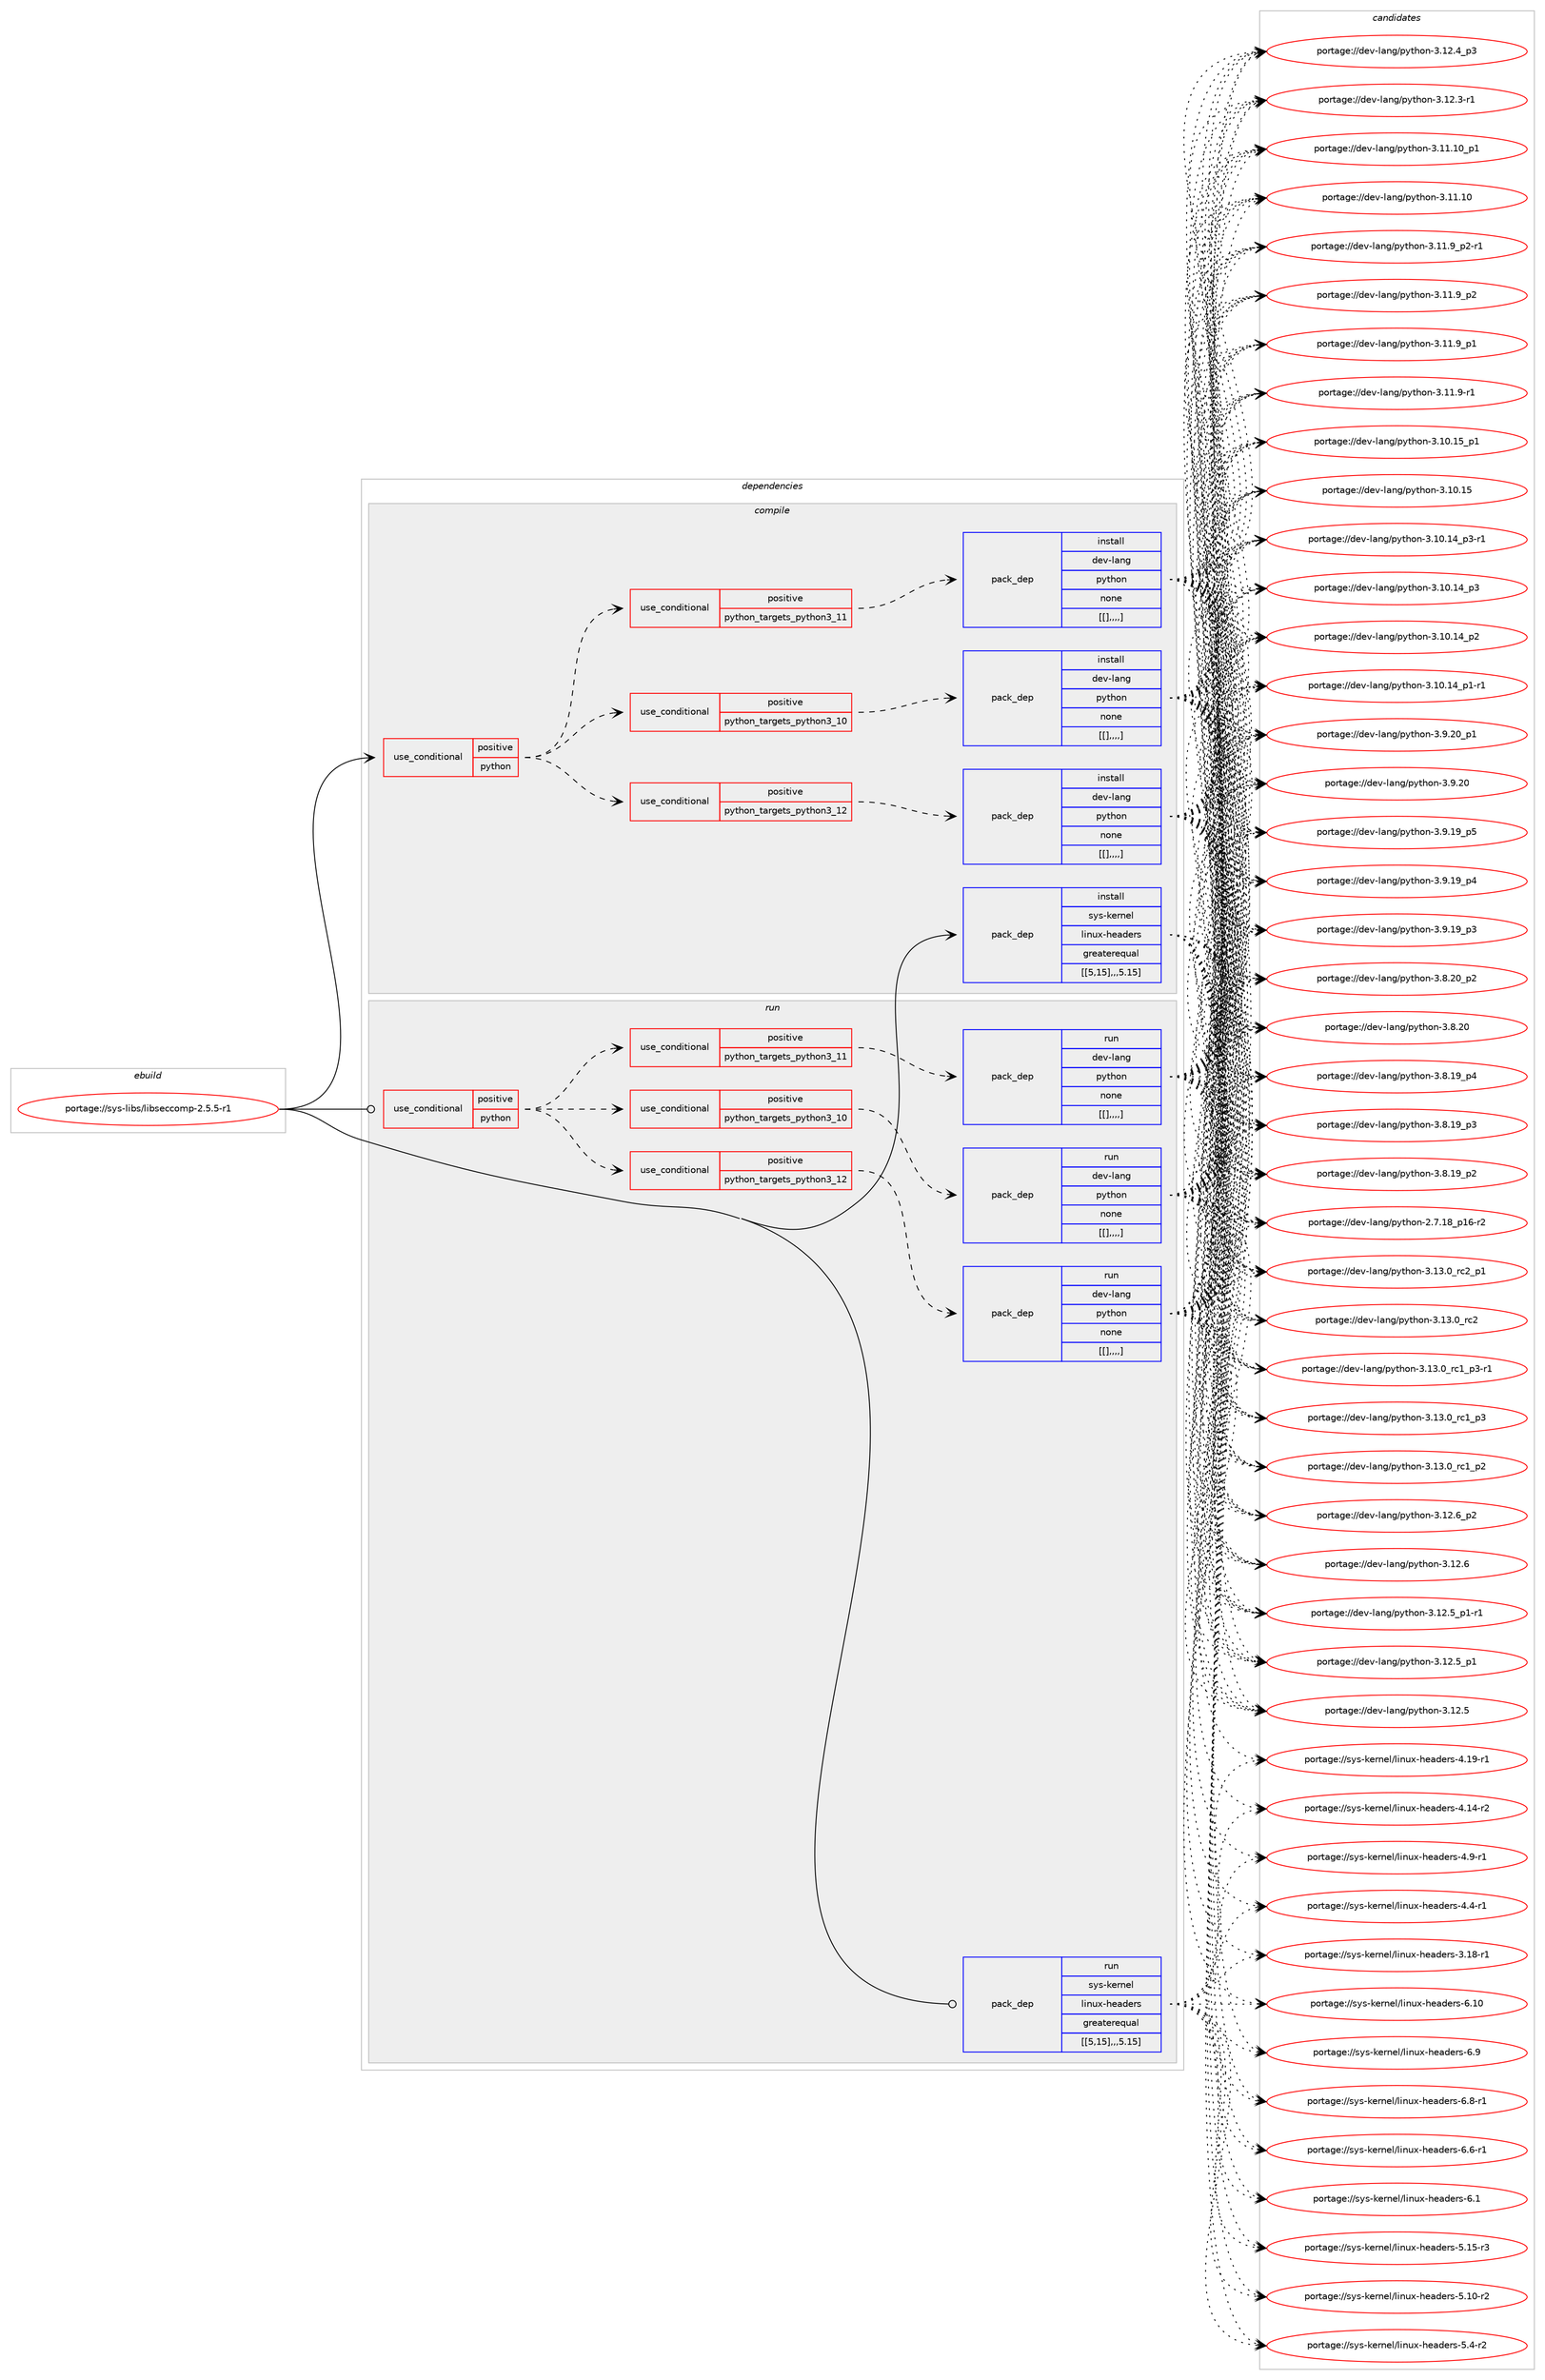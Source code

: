 digraph prolog {

# *************
# Graph options
# *************

newrank=true;
concentrate=true;
compound=true;
graph [rankdir=LR,fontname=Helvetica,fontsize=10,ranksep=1.5];#, ranksep=2.5, nodesep=0.2];
edge  [arrowhead=vee];
node  [fontname=Helvetica,fontsize=10];

# **********
# The ebuild
# **********

subgraph cluster_leftcol {
color=gray;
label=<<i>ebuild</i>>;
id [label="portage://sys-libs/libseccomp-2.5.5-r1", color=red, width=4, href="../sys-libs/libseccomp-2.5.5-r1.svg"];
}

# ****************
# The dependencies
# ****************

subgraph cluster_midcol {
color=gray;
label=<<i>dependencies</i>>;
subgraph cluster_compile {
fillcolor="#eeeeee";
style=filled;
label=<<i>compile</i>>;
subgraph cond122748 {
dependency454658 [label=<<TABLE BORDER="0" CELLBORDER="1" CELLSPACING="0" CELLPADDING="4"><TR><TD ROWSPAN="3" CELLPADDING="10">use_conditional</TD></TR><TR><TD>positive</TD></TR><TR><TD>python</TD></TR></TABLE>>, shape=none, color=red];
subgraph cond122749 {
dependency454659 [label=<<TABLE BORDER="0" CELLBORDER="1" CELLSPACING="0" CELLPADDING="4"><TR><TD ROWSPAN="3" CELLPADDING="10">use_conditional</TD></TR><TR><TD>positive</TD></TR><TR><TD>python_targets_python3_10</TD></TR></TABLE>>, shape=none, color=red];
subgraph pack328906 {
dependency454660 [label=<<TABLE BORDER="0" CELLBORDER="1" CELLSPACING="0" CELLPADDING="4" WIDTH="220"><TR><TD ROWSPAN="6" CELLPADDING="30">pack_dep</TD></TR><TR><TD WIDTH="110">install</TD></TR><TR><TD>dev-lang</TD></TR><TR><TD>python</TD></TR><TR><TD>none</TD></TR><TR><TD>[[],,,,]</TD></TR></TABLE>>, shape=none, color=blue];
}
dependency454659:e -> dependency454660:w [weight=20,style="dashed",arrowhead="vee"];
}
dependency454658:e -> dependency454659:w [weight=20,style="dashed",arrowhead="vee"];
subgraph cond122750 {
dependency454661 [label=<<TABLE BORDER="0" CELLBORDER="1" CELLSPACING="0" CELLPADDING="4"><TR><TD ROWSPAN="3" CELLPADDING="10">use_conditional</TD></TR><TR><TD>positive</TD></TR><TR><TD>python_targets_python3_11</TD></TR></TABLE>>, shape=none, color=red];
subgraph pack328907 {
dependency454662 [label=<<TABLE BORDER="0" CELLBORDER="1" CELLSPACING="0" CELLPADDING="4" WIDTH="220"><TR><TD ROWSPAN="6" CELLPADDING="30">pack_dep</TD></TR><TR><TD WIDTH="110">install</TD></TR><TR><TD>dev-lang</TD></TR><TR><TD>python</TD></TR><TR><TD>none</TD></TR><TR><TD>[[],,,,]</TD></TR></TABLE>>, shape=none, color=blue];
}
dependency454661:e -> dependency454662:w [weight=20,style="dashed",arrowhead="vee"];
}
dependency454658:e -> dependency454661:w [weight=20,style="dashed",arrowhead="vee"];
subgraph cond122751 {
dependency454663 [label=<<TABLE BORDER="0" CELLBORDER="1" CELLSPACING="0" CELLPADDING="4"><TR><TD ROWSPAN="3" CELLPADDING="10">use_conditional</TD></TR><TR><TD>positive</TD></TR><TR><TD>python_targets_python3_12</TD></TR></TABLE>>, shape=none, color=red];
subgraph pack328908 {
dependency454664 [label=<<TABLE BORDER="0" CELLBORDER="1" CELLSPACING="0" CELLPADDING="4" WIDTH="220"><TR><TD ROWSPAN="6" CELLPADDING="30">pack_dep</TD></TR><TR><TD WIDTH="110">install</TD></TR><TR><TD>dev-lang</TD></TR><TR><TD>python</TD></TR><TR><TD>none</TD></TR><TR><TD>[[],,,,]</TD></TR></TABLE>>, shape=none, color=blue];
}
dependency454663:e -> dependency454664:w [weight=20,style="dashed",arrowhead="vee"];
}
dependency454658:e -> dependency454663:w [weight=20,style="dashed",arrowhead="vee"];
}
id:e -> dependency454658:w [weight=20,style="solid",arrowhead="vee"];
subgraph pack328909 {
dependency454665 [label=<<TABLE BORDER="0" CELLBORDER="1" CELLSPACING="0" CELLPADDING="4" WIDTH="220"><TR><TD ROWSPAN="6" CELLPADDING="30">pack_dep</TD></TR><TR><TD WIDTH="110">install</TD></TR><TR><TD>sys-kernel</TD></TR><TR><TD>linux-headers</TD></TR><TR><TD>greaterequal</TD></TR><TR><TD>[[5,15],,,5.15]</TD></TR></TABLE>>, shape=none, color=blue];
}
id:e -> dependency454665:w [weight=20,style="solid",arrowhead="vee"];
}
subgraph cluster_compileandrun {
fillcolor="#eeeeee";
style=filled;
label=<<i>compile and run</i>>;
}
subgraph cluster_run {
fillcolor="#eeeeee";
style=filled;
label=<<i>run</i>>;
subgraph cond122752 {
dependency454666 [label=<<TABLE BORDER="0" CELLBORDER="1" CELLSPACING="0" CELLPADDING="4"><TR><TD ROWSPAN="3" CELLPADDING="10">use_conditional</TD></TR><TR><TD>positive</TD></TR><TR><TD>python</TD></TR></TABLE>>, shape=none, color=red];
subgraph cond122753 {
dependency454667 [label=<<TABLE BORDER="0" CELLBORDER="1" CELLSPACING="0" CELLPADDING="4"><TR><TD ROWSPAN="3" CELLPADDING="10">use_conditional</TD></TR><TR><TD>positive</TD></TR><TR><TD>python_targets_python3_10</TD></TR></TABLE>>, shape=none, color=red];
subgraph pack328910 {
dependency454668 [label=<<TABLE BORDER="0" CELLBORDER="1" CELLSPACING="0" CELLPADDING="4" WIDTH="220"><TR><TD ROWSPAN="6" CELLPADDING="30">pack_dep</TD></TR><TR><TD WIDTH="110">run</TD></TR><TR><TD>dev-lang</TD></TR><TR><TD>python</TD></TR><TR><TD>none</TD></TR><TR><TD>[[],,,,]</TD></TR></TABLE>>, shape=none, color=blue];
}
dependency454667:e -> dependency454668:w [weight=20,style="dashed",arrowhead="vee"];
}
dependency454666:e -> dependency454667:w [weight=20,style="dashed",arrowhead="vee"];
subgraph cond122754 {
dependency454669 [label=<<TABLE BORDER="0" CELLBORDER="1" CELLSPACING="0" CELLPADDING="4"><TR><TD ROWSPAN="3" CELLPADDING="10">use_conditional</TD></TR><TR><TD>positive</TD></TR><TR><TD>python_targets_python3_11</TD></TR></TABLE>>, shape=none, color=red];
subgraph pack328911 {
dependency454670 [label=<<TABLE BORDER="0" CELLBORDER="1" CELLSPACING="0" CELLPADDING="4" WIDTH="220"><TR><TD ROWSPAN="6" CELLPADDING="30">pack_dep</TD></TR><TR><TD WIDTH="110">run</TD></TR><TR><TD>dev-lang</TD></TR><TR><TD>python</TD></TR><TR><TD>none</TD></TR><TR><TD>[[],,,,]</TD></TR></TABLE>>, shape=none, color=blue];
}
dependency454669:e -> dependency454670:w [weight=20,style="dashed",arrowhead="vee"];
}
dependency454666:e -> dependency454669:w [weight=20,style="dashed",arrowhead="vee"];
subgraph cond122755 {
dependency454671 [label=<<TABLE BORDER="0" CELLBORDER="1" CELLSPACING="0" CELLPADDING="4"><TR><TD ROWSPAN="3" CELLPADDING="10">use_conditional</TD></TR><TR><TD>positive</TD></TR><TR><TD>python_targets_python3_12</TD></TR></TABLE>>, shape=none, color=red];
subgraph pack328912 {
dependency454672 [label=<<TABLE BORDER="0" CELLBORDER="1" CELLSPACING="0" CELLPADDING="4" WIDTH="220"><TR><TD ROWSPAN="6" CELLPADDING="30">pack_dep</TD></TR><TR><TD WIDTH="110">run</TD></TR><TR><TD>dev-lang</TD></TR><TR><TD>python</TD></TR><TR><TD>none</TD></TR><TR><TD>[[],,,,]</TD></TR></TABLE>>, shape=none, color=blue];
}
dependency454671:e -> dependency454672:w [weight=20,style="dashed",arrowhead="vee"];
}
dependency454666:e -> dependency454671:w [weight=20,style="dashed",arrowhead="vee"];
}
id:e -> dependency454666:w [weight=20,style="solid",arrowhead="odot"];
subgraph pack328913 {
dependency454673 [label=<<TABLE BORDER="0" CELLBORDER="1" CELLSPACING="0" CELLPADDING="4" WIDTH="220"><TR><TD ROWSPAN="6" CELLPADDING="30">pack_dep</TD></TR><TR><TD WIDTH="110">run</TD></TR><TR><TD>sys-kernel</TD></TR><TR><TD>linux-headers</TD></TR><TR><TD>greaterequal</TD></TR><TR><TD>[[5,15],,,5.15]</TD></TR></TABLE>>, shape=none, color=blue];
}
id:e -> dependency454673:w [weight=20,style="solid",arrowhead="odot"];
}
}

# **************
# The candidates
# **************

subgraph cluster_choices {
rank=same;
color=gray;
label=<<i>candidates</i>>;

subgraph choice328906 {
color=black;
nodesep=1;
choice100101118451089711010347112121116104111110455146495146489511499509511249 [label="portage://dev-lang/python-3.13.0_rc2_p1", color=red, width=4,href="../dev-lang/python-3.13.0_rc2_p1.svg"];
choice10010111845108971101034711212111610411111045514649514648951149950 [label="portage://dev-lang/python-3.13.0_rc2", color=red, width=4,href="../dev-lang/python-3.13.0_rc2.svg"];
choice1001011184510897110103471121211161041111104551464951464895114994995112514511449 [label="portage://dev-lang/python-3.13.0_rc1_p3-r1", color=red, width=4,href="../dev-lang/python-3.13.0_rc1_p3-r1.svg"];
choice100101118451089711010347112121116104111110455146495146489511499499511251 [label="portage://dev-lang/python-3.13.0_rc1_p3", color=red, width=4,href="../dev-lang/python-3.13.0_rc1_p3.svg"];
choice100101118451089711010347112121116104111110455146495146489511499499511250 [label="portage://dev-lang/python-3.13.0_rc1_p2", color=red, width=4,href="../dev-lang/python-3.13.0_rc1_p2.svg"];
choice100101118451089711010347112121116104111110455146495046549511250 [label="portage://dev-lang/python-3.12.6_p2", color=red, width=4,href="../dev-lang/python-3.12.6_p2.svg"];
choice10010111845108971101034711212111610411111045514649504654 [label="portage://dev-lang/python-3.12.6", color=red, width=4,href="../dev-lang/python-3.12.6.svg"];
choice1001011184510897110103471121211161041111104551464950465395112494511449 [label="portage://dev-lang/python-3.12.5_p1-r1", color=red, width=4,href="../dev-lang/python-3.12.5_p1-r1.svg"];
choice100101118451089711010347112121116104111110455146495046539511249 [label="portage://dev-lang/python-3.12.5_p1", color=red, width=4,href="../dev-lang/python-3.12.5_p1.svg"];
choice10010111845108971101034711212111610411111045514649504653 [label="portage://dev-lang/python-3.12.5", color=red, width=4,href="../dev-lang/python-3.12.5.svg"];
choice100101118451089711010347112121116104111110455146495046529511251 [label="portage://dev-lang/python-3.12.4_p3", color=red, width=4,href="../dev-lang/python-3.12.4_p3.svg"];
choice100101118451089711010347112121116104111110455146495046514511449 [label="portage://dev-lang/python-3.12.3-r1", color=red, width=4,href="../dev-lang/python-3.12.3-r1.svg"];
choice10010111845108971101034711212111610411111045514649494649489511249 [label="portage://dev-lang/python-3.11.10_p1", color=red, width=4,href="../dev-lang/python-3.11.10_p1.svg"];
choice1001011184510897110103471121211161041111104551464949464948 [label="portage://dev-lang/python-3.11.10", color=red, width=4,href="../dev-lang/python-3.11.10.svg"];
choice1001011184510897110103471121211161041111104551464949465795112504511449 [label="portage://dev-lang/python-3.11.9_p2-r1", color=red, width=4,href="../dev-lang/python-3.11.9_p2-r1.svg"];
choice100101118451089711010347112121116104111110455146494946579511250 [label="portage://dev-lang/python-3.11.9_p2", color=red, width=4,href="../dev-lang/python-3.11.9_p2.svg"];
choice100101118451089711010347112121116104111110455146494946579511249 [label="portage://dev-lang/python-3.11.9_p1", color=red, width=4,href="../dev-lang/python-3.11.9_p1.svg"];
choice100101118451089711010347112121116104111110455146494946574511449 [label="portage://dev-lang/python-3.11.9-r1", color=red, width=4,href="../dev-lang/python-3.11.9-r1.svg"];
choice10010111845108971101034711212111610411111045514649484649539511249 [label="portage://dev-lang/python-3.10.15_p1", color=red, width=4,href="../dev-lang/python-3.10.15_p1.svg"];
choice1001011184510897110103471121211161041111104551464948464953 [label="portage://dev-lang/python-3.10.15", color=red, width=4,href="../dev-lang/python-3.10.15.svg"];
choice100101118451089711010347112121116104111110455146494846495295112514511449 [label="portage://dev-lang/python-3.10.14_p3-r1", color=red, width=4,href="../dev-lang/python-3.10.14_p3-r1.svg"];
choice10010111845108971101034711212111610411111045514649484649529511251 [label="portage://dev-lang/python-3.10.14_p3", color=red, width=4,href="../dev-lang/python-3.10.14_p3.svg"];
choice10010111845108971101034711212111610411111045514649484649529511250 [label="portage://dev-lang/python-3.10.14_p2", color=red, width=4,href="../dev-lang/python-3.10.14_p2.svg"];
choice100101118451089711010347112121116104111110455146494846495295112494511449 [label="portage://dev-lang/python-3.10.14_p1-r1", color=red, width=4,href="../dev-lang/python-3.10.14_p1-r1.svg"];
choice100101118451089711010347112121116104111110455146574650489511249 [label="portage://dev-lang/python-3.9.20_p1", color=red, width=4,href="../dev-lang/python-3.9.20_p1.svg"];
choice10010111845108971101034711212111610411111045514657465048 [label="portage://dev-lang/python-3.9.20", color=red, width=4,href="../dev-lang/python-3.9.20.svg"];
choice100101118451089711010347112121116104111110455146574649579511253 [label="portage://dev-lang/python-3.9.19_p5", color=red, width=4,href="../dev-lang/python-3.9.19_p5.svg"];
choice100101118451089711010347112121116104111110455146574649579511252 [label="portage://dev-lang/python-3.9.19_p4", color=red, width=4,href="../dev-lang/python-3.9.19_p4.svg"];
choice100101118451089711010347112121116104111110455146574649579511251 [label="portage://dev-lang/python-3.9.19_p3", color=red, width=4,href="../dev-lang/python-3.9.19_p3.svg"];
choice100101118451089711010347112121116104111110455146564650489511250 [label="portage://dev-lang/python-3.8.20_p2", color=red, width=4,href="../dev-lang/python-3.8.20_p2.svg"];
choice10010111845108971101034711212111610411111045514656465048 [label="portage://dev-lang/python-3.8.20", color=red, width=4,href="../dev-lang/python-3.8.20.svg"];
choice100101118451089711010347112121116104111110455146564649579511252 [label="portage://dev-lang/python-3.8.19_p4", color=red, width=4,href="../dev-lang/python-3.8.19_p4.svg"];
choice100101118451089711010347112121116104111110455146564649579511251 [label="portage://dev-lang/python-3.8.19_p3", color=red, width=4,href="../dev-lang/python-3.8.19_p3.svg"];
choice100101118451089711010347112121116104111110455146564649579511250 [label="portage://dev-lang/python-3.8.19_p2", color=red, width=4,href="../dev-lang/python-3.8.19_p2.svg"];
choice100101118451089711010347112121116104111110455046554649569511249544511450 [label="portage://dev-lang/python-2.7.18_p16-r2", color=red, width=4,href="../dev-lang/python-2.7.18_p16-r2.svg"];
dependency454660:e -> choice100101118451089711010347112121116104111110455146495146489511499509511249:w [style=dotted,weight="100"];
dependency454660:e -> choice10010111845108971101034711212111610411111045514649514648951149950:w [style=dotted,weight="100"];
dependency454660:e -> choice1001011184510897110103471121211161041111104551464951464895114994995112514511449:w [style=dotted,weight="100"];
dependency454660:e -> choice100101118451089711010347112121116104111110455146495146489511499499511251:w [style=dotted,weight="100"];
dependency454660:e -> choice100101118451089711010347112121116104111110455146495146489511499499511250:w [style=dotted,weight="100"];
dependency454660:e -> choice100101118451089711010347112121116104111110455146495046549511250:w [style=dotted,weight="100"];
dependency454660:e -> choice10010111845108971101034711212111610411111045514649504654:w [style=dotted,weight="100"];
dependency454660:e -> choice1001011184510897110103471121211161041111104551464950465395112494511449:w [style=dotted,weight="100"];
dependency454660:e -> choice100101118451089711010347112121116104111110455146495046539511249:w [style=dotted,weight="100"];
dependency454660:e -> choice10010111845108971101034711212111610411111045514649504653:w [style=dotted,weight="100"];
dependency454660:e -> choice100101118451089711010347112121116104111110455146495046529511251:w [style=dotted,weight="100"];
dependency454660:e -> choice100101118451089711010347112121116104111110455146495046514511449:w [style=dotted,weight="100"];
dependency454660:e -> choice10010111845108971101034711212111610411111045514649494649489511249:w [style=dotted,weight="100"];
dependency454660:e -> choice1001011184510897110103471121211161041111104551464949464948:w [style=dotted,weight="100"];
dependency454660:e -> choice1001011184510897110103471121211161041111104551464949465795112504511449:w [style=dotted,weight="100"];
dependency454660:e -> choice100101118451089711010347112121116104111110455146494946579511250:w [style=dotted,weight="100"];
dependency454660:e -> choice100101118451089711010347112121116104111110455146494946579511249:w [style=dotted,weight="100"];
dependency454660:e -> choice100101118451089711010347112121116104111110455146494946574511449:w [style=dotted,weight="100"];
dependency454660:e -> choice10010111845108971101034711212111610411111045514649484649539511249:w [style=dotted,weight="100"];
dependency454660:e -> choice1001011184510897110103471121211161041111104551464948464953:w [style=dotted,weight="100"];
dependency454660:e -> choice100101118451089711010347112121116104111110455146494846495295112514511449:w [style=dotted,weight="100"];
dependency454660:e -> choice10010111845108971101034711212111610411111045514649484649529511251:w [style=dotted,weight="100"];
dependency454660:e -> choice10010111845108971101034711212111610411111045514649484649529511250:w [style=dotted,weight="100"];
dependency454660:e -> choice100101118451089711010347112121116104111110455146494846495295112494511449:w [style=dotted,weight="100"];
dependency454660:e -> choice100101118451089711010347112121116104111110455146574650489511249:w [style=dotted,weight="100"];
dependency454660:e -> choice10010111845108971101034711212111610411111045514657465048:w [style=dotted,weight="100"];
dependency454660:e -> choice100101118451089711010347112121116104111110455146574649579511253:w [style=dotted,weight="100"];
dependency454660:e -> choice100101118451089711010347112121116104111110455146574649579511252:w [style=dotted,weight="100"];
dependency454660:e -> choice100101118451089711010347112121116104111110455146574649579511251:w [style=dotted,weight="100"];
dependency454660:e -> choice100101118451089711010347112121116104111110455146564650489511250:w [style=dotted,weight="100"];
dependency454660:e -> choice10010111845108971101034711212111610411111045514656465048:w [style=dotted,weight="100"];
dependency454660:e -> choice100101118451089711010347112121116104111110455146564649579511252:w [style=dotted,weight="100"];
dependency454660:e -> choice100101118451089711010347112121116104111110455146564649579511251:w [style=dotted,weight="100"];
dependency454660:e -> choice100101118451089711010347112121116104111110455146564649579511250:w [style=dotted,weight="100"];
dependency454660:e -> choice100101118451089711010347112121116104111110455046554649569511249544511450:w [style=dotted,weight="100"];
}
subgraph choice328907 {
color=black;
nodesep=1;
choice100101118451089711010347112121116104111110455146495146489511499509511249 [label="portage://dev-lang/python-3.13.0_rc2_p1", color=red, width=4,href="../dev-lang/python-3.13.0_rc2_p1.svg"];
choice10010111845108971101034711212111610411111045514649514648951149950 [label="portage://dev-lang/python-3.13.0_rc2", color=red, width=4,href="../dev-lang/python-3.13.0_rc2.svg"];
choice1001011184510897110103471121211161041111104551464951464895114994995112514511449 [label="portage://dev-lang/python-3.13.0_rc1_p3-r1", color=red, width=4,href="../dev-lang/python-3.13.0_rc1_p3-r1.svg"];
choice100101118451089711010347112121116104111110455146495146489511499499511251 [label="portage://dev-lang/python-3.13.0_rc1_p3", color=red, width=4,href="../dev-lang/python-3.13.0_rc1_p3.svg"];
choice100101118451089711010347112121116104111110455146495146489511499499511250 [label="portage://dev-lang/python-3.13.0_rc1_p2", color=red, width=4,href="../dev-lang/python-3.13.0_rc1_p2.svg"];
choice100101118451089711010347112121116104111110455146495046549511250 [label="portage://dev-lang/python-3.12.6_p2", color=red, width=4,href="../dev-lang/python-3.12.6_p2.svg"];
choice10010111845108971101034711212111610411111045514649504654 [label="portage://dev-lang/python-3.12.6", color=red, width=4,href="../dev-lang/python-3.12.6.svg"];
choice1001011184510897110103471121211161041111104551464950465395112494511449 [label="portage://dev-lang/python-3.12.5_p1-r1", color=red, width=4,href="../dev-lang/python-3.12.5_p1-r1.svg"];
choice100101118451089711010347112121116104111110455146495046539511249 [label="portage://dev-lang/python-3.12.5_p1", color=red, width=4,href="../dev-lang/python-3.12.5_p1.svg"];
choice10010111845108971101034711212111610411111045514649504653 [label="portage://dev-lang/python-3.12.5", color=red, width=4,href="../dev-lang/python-3.12.5.svg"];
choice100101118451089711010347112121116104111110455146495046529511251 [label="portage://dev-lang/python-3.12.4_p3", color=red, width=4,href="../dev-lang/python-3.12.4_p3.svg"];
choice100101118451089711010347112121116104111110455146495046514511449 [label="portage://dev-lang/python-3.12.3-r1", color=red, width=4,href="../dev-lang/python-3.12.3-r1.svg"];
choice10010111845108971101034711212111610411111045514649494649489511249 [label="portage://dev-lang/python-3.11.10_p1", color=red, width=4,href="../dev-lang/python-3.11.10_p1.svg"];
choice1001011184510897110103471121211161041111104551464949464948 [label="portage://dev-lang/python-3.11.10", color=red, width=4,href="../dev-lang/python-3.11.10.svg"];
choice1001011184510897110103471121211161041111104551464949465795112504511449 [label="portage://dev-lang/python-3.11.9_p2-r1", color=red, width=4,href="../dev-lang/python-3.11.9_p2-r1.svg"];
choice100101118451089711010347112121116104111110455146494946579511250 [label="portage://dev-lang/python-3.11.9_p2", color=red, width=4,href="../dev-lang/python-3.11.9_p2.svg"];
choice100101118451089711010347112121116104111110455146494946579511249 [label="portage://dev-lang/python-3.11.9_p1", color=red, width=4,href="../dev-lang/python-3.11.9_p1.svg"];
choice100101118451089711010347112121116104111110455146494946574511449 [label="portage://dev-lang/python-3.11.9-r1", color=red, width=4,href="../dev-lang/python-3.11.9-r1.svg"];
choice10010111845108971101034711212111610411111045514649484649539511249 [label="portage://dev-lang/python-3.10.15_p1", color=red, width=4,href="../dev-lang/python-3.10.15_p1.svg"];
choice1001011184510897110103471121211161041111104551464948464953 [label="portage://dev-lang/python-3.10.15", color=red, width=4,href="../dev-lang/python-3.10.15.svg"];
choice100101118451089711010347112121116104111110455146494846495295112514511449 [label="portage://dev-lang/python-3.10.14_p3-r1", color=red, width=4,href="../dev-lang/python-3.10.14_p3-r1.svg"];
choice10010111845108971101034711212111610411111045514649484649529511251 [label="portage://dev-lang/python-3.10.14_p3", color=red, width=4,href="../dev-lang/python-3.10.14_p3.svg"];
choice10010111845108971101034711212111610411111045514649484649529511250 [label="portage://dev-lang/python-3.10.14_p2", color=red, width=4,href="../dev-lang/python-3.10.14_p2.svg"];
choice100101118451089711010347112121116104111110455146494846495295112494511449 [label="portage://dev-lang/python-3.10.14_p1-r1", color=red, width=4,href="../dev-lang/python-3.10.14_p1-r1.svg"];
choice100101118451089711010347112121116104111110455146574650489511249 [label="portage://dev-lang/python-3.9.20_p1", color=red, width=4,href="../dev-lang/python-3.9.20_p1.svg"];
choice10010111845108971101034711212111610411111045514657465048 [label="portage://dev-lang/python-3.9.20", color=red, width=4,href="../dev-lang/python-3.9.20.svg"];
choice100101118451089711010347112121116104111110455146574649579511253 [label="portage://dev-lang/python-3.9.19_p5", color=red, width=4,href="../dev-lang/python-3.9.19_p5.svg"];
choice100101118451089711010347112121116104111110455146574649579511252 [label="portage://dev-lang/python-3.9.19_p4", color=red, width=4,href="../dev-lang/python-3.9.19_p4.svg"];
choice100101118451089711010347112121116104111110455146574649579511251 [label="portage://dev-lang/python-3.9.19_p3", color=red, width=4,href="../dev-lang/python-3.9.19_p3.svg"];
choice100101118451089711010347112121116104111110455146564650489511250 [label="portage://dev-lang/python-3.8.20_p2", color=red, width=4,href="../dev-lang/python-3.8.20_p2.svg"];
choice10010111845108971101034711212111610411111045514656465048 [label="portage://dev-lang/python-3.8.20", color=red, width=4,href="../dev-lang/python-3.8.20.svg"];
choice100101118451089711010347112121116104111110455146564649579511252 [label="portage://dev-lang/python-3.8.19_p4", color=red, width=4,href="../dev-lang/python-3.8.19_p4.svg"];
choice100101118451089711010347112121116104111110455146564649579511251 [label="portage://dev-lang/python-3.8.19_p3", color=red, width=4,href="../dev-lang/python-3.8.19_p3.svg"];
choice100101118451089711010347112121116104111110455146564649579511250 [label="portage://dev-lang/python-3.8.19_p2", color=red, width=4,href="../dev-lang/python-3.8.19_p2.svg"];
choice100101118451089711010347112121116104111110455046554649569511249544511450 [label="portage://dev-lang/python-2.7.18_p16-r2", color=red, width=4,href="../dev-lang/python-2.7.18_p16-r2.svg"];
dependency454662:e -> choice100101118451089711010347112121116104111110455146495146489511499509511249:w [style=dotted,weight="100"];
dependency454662:e -> choice10010111845108971101034711212111610411111045514649514648951149950:w [style=dotted,weight="100"];
dependency454662:e -> choice1001011184510897110103471121211161041111104551464951464895114994995112514511449:w [style=dotted,weight="100"];
dependency454662:e -> choice100101118451089711010347112121116104111110455146495146489511499499511251:w [style=dotted,weight="100"];
dependency454662:e -> choice100101118451089711010347112121116104111110455146495146489511499499511250:w [style=dotted,weight="100"];
dependency454662:e -> choice100101118451089711010347112121116104111110455146495046549511250:w [style=dotted,weight="100"];
dependency454662:e -> choice10010111845108971101034711212111610411111045514649504654:w [style=dotted,weight="100"];
dependency454662:e -> choice1001011184510897110103471121211161041111104551464950465395112494511449:w [style=dotted,weight="100"];
dependency454662:e -> choice100101118451089711010347112121116104111110455146495046539511249:w [style=dotted,weight="100"];
dependency454662:e -> choice10010111845108971101034711212111610411111045514649504653:w [style=dotted,weight="100"];
dependency454662:e -> choice100101118451089711010347112121116104111110455146495046529511251:w [style=dotted,weight="100"];
dependency454662:e -> choice100101118451089711010347112121116104111110455146495046514511449:w [style=dotted,weight="100"];
dependency454662:e -> choice10010111845108971101034711212111610411111045514649494649489511249:w [style=dotted,weight="100"];
dependency454662:e -> choice1001011184510897110103471121211161041111104551464949464948:w [style=dotted,weight="100"];
dependency454662:e -> choice1001011184510897110103471121211161041111104551464949465795112504511449:w [style=dotted,weight="100"];
dependency454662:e -> choice100101118451089711010347112121116104111110455146494946579511250:w [style=dotted,weight="100"];
dependency454662:e -> choice100101118451089711010347112121116104111110455146494946579511249:w [style=dotted,weight="100"];
dependency454662:e -> choice100101118451089711010347112121116104111110455146494946574511449:w [style=dotted,weight="100"];
dependency454662:e -> choice10010111845108971101034711212111610411111045514649484649539511249:w [style=dotted,weight="100"];
dependency454662:e -> choice1001011184510897110103471121211161041111104551464948464953:w [style=dotted,weight="100"];
dependency454662:e -> choice100101118451089711010347112121116104111110455146494846495295112514511449:w [style=dotted,weight="100"];
dependency454662:e -> choice10010111845108971101034711212111610411111045514649484649529511251:w [style=dotted,weight="100"];
dependency454662:e -> choice10010111845108971101034711212111610411111045514649484649529511250:w [style=dotted,weight="100"];
dependency454662:e -> choice100101118451089711010347112121116104111110455146494846495295112494511449:w [style=dotted,weight="100"];
dependency454662:e -> choice100101118451089711010347112121116104111110455146574650489511249:w [style=dotted,weight="100"];
dependency454662:e -> choice10010111845108971101034711212111610411111045514657465048:w [style=dotted,weight="100"];
dependency454662:e -> choice100101118451089711010347112121116104111110455146574649579511253:w [style=dotted,weight="100"];
dependency454662:e -> choice100101118451089711010347112121116104111110455146574649579511252:w [style=dotted,weight="100"];
dependency454662:e -> choice100101118451089711010347112121116104111110455146574649579511251:w [style=dotted,weight="100"];
dependency454662:e -> choice100101118451089711010347112121116104111110455146564650489511250:w [style=dotted,weight="100"];
dependency454662:e -> choice10010111845108971101034711212111610411111045514656465048:w [style=dotted,weight="100"];
dependency454662:e -> choice100101118451089711010347112121116104111110455146564649579511252:w [style=dotted,weight="100"];
dependency454662:e -> choice100101118451089711010347112121116104111110455146564649579511251:w [style=dotted,weight="100"];
dependency454662:e -> choice100101118451089711010347112121116104111110455146564649579511250:w [style=dotted,weight="100"];
dependency454662:e -> choice100101118451089711010347112121116104111110455046554649569511249544511450:w [style=dotted,weight="100"];
}
subgraph choice328908 {
color=black;
nodesep=1;
choice100101118451089711010347112121116104111110455146495146489511499509511249 [label="portage://dev-lang/python-3.13.0_rc2_p1", color=red, width=4,href="../dev-lang/python-3.13.0_rc2_p1.svg"];
choice10010111845108971101034711212111610411111045514649514648951149950 [label="portage://dev-lang/python-3.13.0_rc2", color=red, width=4,href="../dev-lang/python-3.13.0_rc2.svg"];
choice1001011184510897110103471121211161041111104551464951464895114994995112514511449 [label="portage://dev-lang/python-3.13.0_rc1_p3-r1", color=red, width=4,href="../dev-lang/python-3.13.0_rc1_p3-r1.svg"];
choice100101118451089711010347112121116104111110455146495146489511499499511251 [label="portage://dev-lang/python-3.13.0_rc1_p3", color=red, width=4,href="../dev-lang/python-3.13.0_rc1_p3.svg"];
choice100101118451089711010347112121116104111110455146495146489511499499511250 [label="portage://dev-lang/python-3.13.0_rc1_p2", color=red, width=4,href="../dev-lang/python-3.13.0_rc1_p2.svg"];
choice100101118451089711010347112121116104111110455146495046549511250 [label="portage://dev-lang/python-3.12.6_p2", color=red, width=4,href="../dev-lang/python-3.12.6_p2.svg"];
choice10010111845108971101034711212111610411111045514649504654 [label="portage://dev-lang/python-3.12.6", color=red, width=4,href="../dev-lang/python-3.12.6.svg"];
choice1001011184510897110103471121211161041111104551464950465395112494511449 [label="portage://dev-lang/python-3.12.5_p1-r1", color=red, width=4,href="../dev-lang/python-3.12.5_p1-r1.svg"];
choice100101118451089711010347112121116104111110455146495046539511249 [label="portage://dev-lang/python-3.12.5_p1", color=red, width=4,href="../dev-lang/python-3.12.5_p1.svg"];
choice10010111845108971101034711212111610411111045514649504653 [label="portage://dev-lang/python-3.12.5", color=red, width=4,href="../dev-lang/python-3.12.5.svg"];
choice100101118451089711010347112121116104111110455146495046529511251 [label="portage://dev-lang/python-3.12.4_p3", color=red, width=4,href="../dev-lang/python-3.12.4_p3.svg"];
choice100101118451089711010347112121116104111110455146495046514511449 [label="portage://dev-lang/python-3.12.3-r1", color=red, width=4,href="../dev-lang/python-3.12.3-r1.svg"];
choice10010111845108971101034711212111610411111045514649494649489511249 [label="portage://dev-lang/python-3.11.10_p1", color=red, width=4,href="../dev-lang/python-3.11.10_p1.svg"];
choice1001011184510897110103471121211161041111104551464949464948 [label="portage://dev-lang/python-3.11.10", color=red, width=4,href="../dev-lang/python-3.11.10.svg"];
choice1001011184510897110103471121211161041111104551464949465795112504511449 [label="portage://dev-lang/python-3.11.9_p2-r1", color=red, width=4,href="../dev-lang/python-3.11.9_p2-r1.svg"];
choice100101118451089711010347112121116104111110455146494946579511250 [label="portage://dev-lang/python-3.11.9_p2", color=red, width=4,href="../dev-lang/python-3.11.9_p2.svg"];
choice100101118451089711010347112121116104111110455146494946579511249 [label="portage://dev-lang/python-3.11.9_p1", color=red, width=4,href="../dev-lang/python-3.11.9_p1.svg"];
choice100101118451089711010347112121116104111110455146494946574511449 [label="portage://dev-lang/python-3.11.9-r1", color=red, width=4,href="../dev-lang/python-3.11.9-r1.svg"];
choice10010111845108971101034711212111610411111045514649484649539511249 [label="portage://dev-lang/python-3.10.15_p1", color=red, width=4,href="../dev-lang/python-3.10.15_p1.svg"];
choice1001011184510897110103471121211161041111104551464948464953 [label="portage://dev-lang/python-3.10.15", color=red, width=4,href="../dev-lang/python-3.10.15.svg"];
choice100101118451089711010347112121116104111110455146494846495295112514511449 [label="portage://dev-lang/python-3.10.14_p3-r1", color=red, width=4,href="../dev-lang/python-3.10.14_p3-r1.svg"];
choice10010111845108971101034711212111610411111045514649484649529511251 [label="portage://dev-lang/python-3.10.14_p3", color=red, width=4,href="../dev-lang/python-3.10.14_p3.svg"];
choice10010111845108971101034711212111610411111045514649484649529511250 [label="portage://dev-lang/python-3.10.14_p2", color=red, width=4,href="../dev-lang/python-3.10.14_p2.svg"];
choice100101118451089711010347112121116104111110455146494846495295112494511449 [label="portage://dev-lang/python-3.10.14_p1-r1", color=red, width=4,href="../dev-lang/python-3.10.14_p1-r1.svg"];
choice100101118451089711010347112121116104111110455146574650489511249 [label="portage://dev-lang/python-3.9.20_p1", color=red, width=4,href="../dev-lang/python-3.9.20_p1.svg"];
choice10010111845108971101034711212111610411111045514657465048 [label="portage://dev-lang/python-3.9.20", color=red, width=4,href="../dev-lang/python-3.9.20.svg"];
choice100101118451089711010347112121116104111110455146574649579511253 [label="portage://dev-lang/python-3.9.19_p5", color=red, width=4,href="../dev-lang/python-3.9.19_p5.svg"];
choice100101118451089711010347112121116104111110455146574649579511252 [label="portage://dev-lang/python-3.9.19_p4", color=red, width=4,href="../dev-lang/python-3.9.19_p4.svg"];
choice100101118451089711010347112121116104111110455146574649579511251 [label="portage://dev-lang/python-3.9.19_p3", color=red, width=4,href="../dev-lang/python-3.9.19_p3.svg"];
choice100101118451089711010347112121116104111110455146564650489511250 [label="portage://dev-lang/python-3.8.20_p2", color=red, width=4,href="../dev-lang/python-3.8.20_p2.svg"];
choice10010111845108971101034711212111610411111045514656465048 [label="portage://dev-lang/python-3.8.20", color=red, width=4,href="../dev-lang/python-3.8.20.svg"];
choice100101118451089711010347112121116104111110455146564649579511252 [label="portage://dev-lang/python-3.8.19_p4", color=red, width=4,href="../dev-lang/python-3.8.19_p4.svg"];
choice100101118451089711010347112121116104111110455146564649579511251 [label="portage://dev-lang/python-3.8.19_p3", color=red, width=4,href="../dev-lang/python-3.8.19_p3.svg"];
choice100101118451089711010347112121116104111110455146564649579511250 [label="portage://dev-lang/python-3.8.19_p2", color=red, width=4,href="../dev-lang/python-3.8.19_p2.svg"];
choice100101118451089711010347112121116104111110455046554649569511249544511450 [label="portage://dev-lang/python-2.7.18_p16-r2", color=red, width=4,href="../dev-lang/python-2.7.18_p16-r2.svg"];
dependency454664:e -> choice100101118451089711010347112121116104111110455146495146489511499509511249:w [style=dotted,weight="100"];
dependency454664:e -> choice10010111845108971101034711212111610411111045514649514648951149950:w [style=dotted,weight="100"];
dependency454664:e -> choice1001011184510897110103471121211161041111104551464951464895114994995112514511449:w [style=dotted,weight="100"];
dependency454664:e -> choice100101118451089711010347112121116104111110455146495146489511499499511251:w [style=dotted,weight="100"];
dependency454664:e -> choice100101118451089711010347112121116104111110455146495146489511499499511250:w [style=dotted,weight="100"];
dependency454664:e -> choice100101118451089711010347112121116104111110455146495046549511250:w [style=dotted,weight="100"];
dependency454664:e -> choice10010111845108971101034711212111610411111045514649504654:w [style=dotted,weight="100"];
dependency454664:e -> choice1001011184510897110103471121211161041111104551464950465395112494511449:w [style=dotted,weight="100"];
dependency454664:e -> choice100101118451089711010347112121116104111110455146495046539511249:w [style=dotted,weight="100"];
dependency454664:e -> choice10010111845108971101034711212111610411111045514649504653:w [style=dotted,weight="100"];
dependency454664:e -> choice100101118451089711010347112121116104111110455146495046529511251:w [style=dotted,weight="100"];
dependency454664:e -> choice100101118451089711010347112121116104111110455146495046514511449:w [style=dotted,weight="100"];
dependency454664:e -> choice10010111845108971101034711212111610411111045514649494649489511249:w [style=dotted,weight="100"];
dependency454664:e -> choice1001011184510897110103471121211161041111104551464949464948:w [style=dotted,weight="100"];
dependency454664:e -> choice1001011184510897110103471121211161041111104551464949465795112504511449:w [style=dotted,weight="100"];
dependency454664:e -> choice100101118451089711010347112121116104111110455146494946579511250:w [style=dotted,weight="100"];
dependency454664:e -> choice100101118451089711010347112121116104111110455146494946579511249:w [style=dotted,weight="100"];
dependency454664:e -> choice100101118451089711010347112121116104111110455146494946574511449:w [style=dotted,weight="100"];
dependency454664:e -> choice10010111845108971101034711212111610411111045514649484649539511249:w [style=dotted,weight="100"];
dependency454664:e -> choice1001011184510897110103471121211161041111104551464948464953:w [style=dotted,weight="100"];
dependency454664:e -> choice100101118451089711010347112121116104111110455146494846495295112514511449:w [style=dotted,weight="100"];
dependency454664:e -> choice10010111845108971101034711212111610411111045514649484649529511251:w [style=dotted,weight="100"];
dependency454664:e -> choice10010111845108971101034711212111610411111045514649484649529511250:w [style=dotted,weight="100"];
dependency454664:e -> choice100101118451089711010347112121116104111110455146494846495295112494511449:w [style=dotted,weight="100"];
dependency454664:e -> choice100101118451089711010347112121116104111110455146574650489511249:w [style=dotted,weight="100"];
dependency454664:e -> choice10010111845108971101034711212111610411111045514657465048:w [style=dotted,weight="100"];
dependency454664:e -> choice100101118451089711010347112121116104111110455146574649579511253:w [style=dotted,weight="100"];
dependency454664:e -> choice100101118451089711010347112121116104111110455146574649579511252:w [style=dotted,weight="100"];
dependency454664:e -> choice100101118451089711010347112121116104111110455146574649579511251:w [style=dotted,weight="100"];
dependency454664:e -> choice100101118451089711010347112121116104111110455146564650489511250:w [style=dotted,weight="100"];
dependency454664:e -> choice10010111845108971101034711212111610411111045514656465048:w [style=dotted,weight="100"];
dependency454664:e -> choice100101118451089711010347112121116104111110455146564649579511252:w [style=dotted,weight="100"];
dependency454664:e -> choice100101118451089711010347112121116104111110455146564649579511251:w [style=dotted,weight="100"];
dependency454664:e -> choice100101118451089711010347112121116104111110455146564649579511250:w [style=dotted,weight="100"];
dependency454664:e -> choice100101118451089711010347112121116104111110455046554649569511249544511450:w [style=dotted,weight="100"];
}
subgraph choice328909 {
color=black;
nodesep=1;
choice115121115451071011141101011084710810511011712045104101971001011141154554464948 [label="portage://sys-kernel/linux-headers-6.10", color=red, width=4,href="../sys-kernel/linux-headers-6.10.svg"];
choice1151211154510710111411010110847108105110117120451041019710010111411545544657 [label="portage://sys-kernel/linux-headers-6.9", color=red, width=4,href="../sys-kernel/linux-headers-6.9.svg"];
choice11512111545107101114110101108471081051101171204510410197100101114115455446564511449 [label="portage://sys-kernel/linux-headers-6.8-r1", color=red, width=4,href="../sys-kernel/linux-headers-6.8-r1.svg"];
choice11512111545107101114110101108471081051101171204510410197100101114115455446544511449 [label="portage://sys-kernel/linux-headers-6.6-r1", color=red, width=4,href="../sys-kernel/linux-headers-6.6-r1.svg"];
choice1151211154510710111411010110847108105110117120451041019710010111411545544649 [label="portage://sys-kernel/linux-headers-6.1", color=red, width=4,href="../sys-kernel/linux-headers-6.1.svg"];
choice1151211154510710111411010110847108105110117120451041019710010111411545534649534511451 [label="portage://sys-kernel/linux-headers-5.15-r3", color=red, width=4,href="../sys-kernel/linux-headers-5.15-r3.svg"];
choice1151211154510710111411010110847108105110117120451041019710010111411545534649484511450 [label="portage://sys-kernel/linux-headers-5.10-r2", color=red, width=4,href="../sys-kernel/linux-headers-5.10-r2.svg"];
choice11512111545107101114110101108471081051101171204510410197100101114115455346524511450 [label="portage://sys-kernel/linux-headers-5.4-r2", color=red, width=4,href="../sys-kernel/linux-headers-5.4-r2.svg"];
choice1151211154510710111411010110847108105110117120451041019710010111411545524649574511449 [label="portage://sys-kernel/linux-headers-4.19-r1", color=red, width=4,href="../sys-kernel/linux-headers-4.19-r1.svg"];
choice1151211154510710111411010110847108105110117120451041019710010111411545524649524511450 [label="portage://sys-kernel/linux-headers-4.14-r2", color=red, width=4,href="../sys-kernel/linux-headers-4.14-r2.svg"];
choice11512111545107101114110101108471081051101171204510410197100101114115455246574511449 [label="portage://sys-kernel/linux-headers-4.9-r1", color=red, width=4,href="../sys-kernel/linux-headers-4.9-r1.svg"];
choice11512111545107101114110101108471081051101171204510410197100101114115455246524511449 [label="portage://sys-kernel/linux-headers-4.4-r1", color=red, width=4,href="../sys-kernel/linux-headers-4.4-r1.svg"];
choice1151211154510710111411010110847108105110117120451041019710010111411545514649564511449 [label="portage://sys-kernel/linux-headers-3.18-r1", color=red, width=4,href="../sys-kernel/linux-headers-3.18-r1.svg"];
dependency454665:e -> choice115121115451071011141101011084710810511011712045104101971001011141154554464948:w [style=dotted,weight="100"];
dependency454665:e -> choice1151211154510710111411010110847108105110117120451041019710010111411545544657:w [style=dotted,weight="100"];
dependency454665:e -> choice11512111545107101114110101108471081051101171204510410197100101114115455446564511449:w [style=dotted,weight="100"];
dependency454665:e -> choice11512111545107101114110101108471081051101171204510410197100101114115455446544511449:w [style=dotted,weight="100"];
dependency454665:e -> choice1151211154510710111411010110847108105110117120451041019710010111411545544649:w [style=dotted,weight="100"];
dependency454665:e -> choice1151211154510710111411010110847108105110117120451041019710010111411545534649534511451:w [style=dotted,weight="100"];
dependency454665:e -> choice1151211154510710111411010110847108105110117120451041019710010111411545534649484511450:w [style=dotted,weight="100"];
dependency454665:e -> choice11512111545107101114110101108471081051101171204510410197100101114115455346524511450:w [style=dotted,weight="100"];
dependency454665:e -> choice1151211154510710111411010110847108105110117120451041019710010111411545524649574511449:w [style=dotted,weight="100"];
dependency454665:e -> choice1151211154510710111411010110847108105110117120451041019710010111411545524649524511450:w [style=dotted,weight="100"];
dependency454665:e -> choice11512111545107101114110101108471081051101171204510410197100101114115455246574511449:w [style=dotted,weight="100"];
dependency454665:e -> choice11512111545107101114110101108471081051101171204510410197100101114115455246524511449:w [style=dotted,weight="100"];
dependency454665:e -> choice1151211154510710111411010110847108105110117120451041019710010111411545514649564511449:w [style=dotted,weight="100"];
}
subgraph choice328910 {
color=black;
nodesep=1;
choice100101118451089711010347112121116104111110455146495146489511499509511249 [label="portage://dev-lang/python-3.13.0_rc2_p1", color=red, width=4,href="../dev-lang/python-3.13.0_rc2_p1.svg"];
choice10010111845108971101034711212111610411111045514649514648951149950 [label="portage://dev-lang/python-3.13.0_rc2", color=red, width=4,href="../dev-lang/python-3.13.0_rc2.svg"];
choice1001011184510897110103471121211161041111104551464951464895114994995112514511449 [label="portage://dev-lang/python-3.13.0_rc1_p3-r1", color=red, width=4,href="../dev-lang/python-3.13.0_rc1_p3-r1.svg"];
choice100101118451089711010347112121116104111110455146495146489511499499511251 [label="portage://dev-lang/python-3.13.0_rc1_p3", color=red, width=4,href="../dev-lang/python-3.13.0_rc1_p3.svg"];
choice100101118451089711010347112121116104111110455146495146489511499499511250 [label="portage://dev-lang/python-3.13.0_rc1_p2", color=red, width=4,href="../dev-lang/python-3.13.0_rc1_p2.svg"];
choice100101118451089711010347112121116104111110455146495046549511250 [label="portage://dev-lang/python-3.12.6_p2", color=red, width=4,href="../dev-lang/python-3.12.6_p2.svg"];
choice10010111845108971101034711212111610411111045514649504654 [label="portage://dev-lang/python-3.12.6", color=red, width=4,href="../dev-lang/python-3.12.6.svg"];
choice1001011184510897110103471121211161041111104551464950465395112494511449 [label="portage://dev-lang/python-3.12.5_p1-r1", color=red, width=4,href="../dev-lang/python-3.12.5_p1-r1.svg"];
choice100101118451089711010347112121116104111110455146495046539511249 [label="portage://dev-lang/python-3.12.5_p1", color=red, width=4,href="../dev-lang/python-3.12.5_p1.svg"];
choice10010111845108971101034711212111610411111045514649504653 [label="portage://dev-lang/python-3.12.5", color=red, width=4,href="../dev-lang/python-3.12.5.svg"];
choice100101118451089711010347112121116104111110455146495046529511251 [label="portage://dev-lang/python-3.12.4_p3", color=red, width=4,href="../dev-lang/python-3.12.4_p3.svg"];
choice100101118451089711010347112121116104111110455146495046514511449 [label="portage://dev-lang/python-3.12.3-r1", color=red, width=4,href="../dev-lang/python-3.12.3-r1.svg"];
choice10010111845108971101034711212111610411111045514649494649489511249 [label="portage://dev-lang/python-3.11.10_p1", color=red, width=4,href="../dev-lang/python-3.11.10_p1.svg"];
choice1001011184510897110103471121211161041111104551464949464948 [label="portage://dev-lang/python-3.11.10", color=red, width=4,href="../dev-lang/python-3.11.10.svg"];
choice1001011184510897110103471121211161041111104551464949465795112504511449 [label="portage://dev-lang/python-3.11.9_p2-r1", color=red, width=4,href="../dev-lang/python-3.11.9_p2-r1.svg"];
choice100101118451089711010347112121116104111110455146494946579511250 [label="portage://dev-lang/python-3.11.9_p2", color=red, width=4,href="../dev-lang/python-3.11.9_p2.svg"];
choice100101118451089711010347112121116104111110455146494946579511249 [label="portage://dev-lang/python-3.11.9_p1", color=red, width=4,href="../dev-lang/python-3.11.9_p1.svg"];
choice100101118451089711010347112121116104111110455146494946574511449 [label="portage://dev-lang/python-3.11.9-r1", color=red, width=4,href="../dev-lang/python-3.11.9-r1.svg"];
choice10010111845108971101034711212111610411111045514649484649539511249 [label="portage://dev-lang/python-3.10.15_p1", color=red, width=4,href="../dev-lang/python-3.10.15_p1.svg"];
choice1001011184510897110103471121211161041111104551464948464953 [label="portage://dev-lang/python-3.10.15", color=red, width=4,href="../dev-lang/python-3.10.15.svg"];
choice100101118451089711010347112121116104111110455146494846495295112514511449 [label="portage://dev-lang/python-3.10.14_p3-r1", color=red, width=4,href="../dev-lang/python-3.10.14_p3-r1.svg"];
choice10010111845108971101034711212111610411111045514649484649529511251 [label="portage://dev-lang/python-3.10.14_p3", color=red, width=4,href="../dev-lang/python-3.10.14_p3.svg"];
choice10010111845108971101034711212111610411111045514649484649529511250 [label="portage://dev-lang/python-3.10.14_p2", color=red, width=4,href="../dev-lang/python-3.10.14_p2.svg"];
choice100101118451089711010347112121116104111110455146494846495295112494511449 [label="portage://dev-lang/python-3.10.14_p1-r1", color=red, width=4,href="../dev-lang/python-3.10.14_p1-r1.svg"];
choice100101118451089711010347112121116104111110455146574650489511249 [label="portage://dev-lang/python-3.9.20_p1", color=red, width=4,href="../dev-lang/python-3.9.20_p1.svg"];
choice10010111845108971101034711212111610411111045514657465048 [label="portage://dev-lang/python-3.9.20", color=red, width=4,href="../dev-lang/python-3.9.20.svg"];
choice100101118451089711010347112121116104111110455146574649579511253 [label="portage://dev-lang/python-3.9.19_p5", color=red, width=4,href="../dev-lang/python-3.9.19_p5.svg"];
choice100101118451089711010347112121116104111110455146574649579511252 [label="portage://dev-lang/python-3.9.19_p4", color=red, width=4,href="../dev-lang/python-3.9.19_p4.svg"];
choice100101118451089711010347112121116104111110455146574649579511251 [label="portage://dev-lang/python-3.9.19_p3", color=red, width=4,href="../dev-lang/python-3.9.19_p3.svg"];
choice100101118451089711010347112121116104111110455146564650489511250 [label="portage://dev-lang/python-3.8.20_p2", color=red, width=4,href="../dev-lang/python-3.8.20_p2.svg"];
choice10010111845108971101034711212111610411111045514656465048 [label="portage://dev-lang/python-3.8.20", color=red, width=4,href="../dev-lang/python-3.8.20.svg"];
choice100101118451089711010347112121116104111110455146564649579511252 [label="portage://dev-lang/python-3.8.19_p4", color=red, width=4,href="../dev-lang/python-3.8.19_p4.svg"];
choice100101118451089711010347112121116104111110455146564649579511251 [label="portage://dev-lang/python-3.8.19_p3", color=red, width=4,href="../dev-lang/python-3.8.19_p3.svg"];
choice100101118451089711010347112121116104111110455146564649579511250 [label="portage://dev-lang/python-3.8.19_p2", color=red, width=4,href="../dev-lang/python-3.8.19_p2.svg"];
choice100101118451089711010347112121116104111110455046554649569511249544511450 [label="portage://dev-lang/python-2.7.18_p16-r2", color=red, width=4,href="../dev-lang/python-2.7.18_p16-r2.svg"];
dependency454668:e -> choice100101118451089711010347112121116104111110455146495146489511499509511249:w [style=dotted,weight="100"];
dependency454668:e -> choice10010111845108971101034711212111610411111045514649514648951149950:w [style=dotted,weight="100"];
dependency454668:e -> choice1001011184510897110103471121211161041111104551464951464895114994995112514511449:w [style=dotted,weight="100"];
dependency454668:e -> choice100101118451089711010347112121116104111110455146495146489511499499511251:w [style=dotted,weight="100"];
dependency454668:e -> choice100101118451089711010347112121116104111110455146495146489511499499511250:w [style=dotted,weight="100"];
dependency454668:e -> choice100101118451089711010347112121116104111110455146495046549511250:w [style=dotted,weight="100"];
dependency454668:e -> choice10010111845108971101034711212111610411111045514649504654:w [style=dotted,weight="100"];
dependency454668:e -> choice1001011184510897110103471121211161041111104551464950465395112494511449:w [style=dotted,weight="100"];
dependency454668:e -> choice100101118451089711010347112121116104111110455146495046539511249:w [style=dotted,weight="100"];
dependency454668:e -> choice10010111845108971101034711212111610411111045514649504653:w [style=dotted,weight="100"];
dependency454668:e -> choice100101118451089711010347112121116104111110455146495046529511251:w [style=dotted,weight="100"];
dependency454668:e -> choice100101118451089711010347112121116104111110455146495046514511449:w [style=dotted,weight="100"];
dependency454668:e -> choice10010111845108971101034711212111610411111045514649494649489511249:w [style=dotted,weight="100"];
dependency454668:e -> choice1001011184510897110103471121211161041111104551464949464948:w [style=dotted,weight="100"];
dependency454668:e -> choice1001011184510897110103471121211161041111104551464949465795112504511449:w [style=dotted,weight="100"];
dependency454668:e -> choice100101118451089711010347112121116104111110455146494946579511250:w [style=dotted,weight="100"];
dependency454668:e -> choice100101118451089711010347112121116104111110455146494946579511249:w [style=dotted,weight="100"];
dependency454668:e -> choice100101118451089711010347112121116104111110455146494946574511449:w [style=dotted,weight="100"];
dependency454668:e -> choice10010111845108971101034711212111610411111045514649484649539511249:w [style=dotted,weight="100"];
dependency454668:e -> choice1001011184510897110103471121211161041111104551464948464953:w [style=dotted,weight="100"];
dependency454668:e -> choice100101118451089711010347112121116104111110455146494846495295112514511449:w [style=dotted,weight="100"];
dependency454668:e -> choice10010111845108971101034711212111610411111045514649484649529511251:w [style=dotted,weight="100"];
dependency454668:e -> choice10010111845108971101034711212111610411111045514649484649529511250:w [style=dotted,weight="100"];
dependency454668:e -> choice100101118451089711010347112121116104111110455146494846495295112494511449:w [style=dotted,weight="100"];
dependency454668:e -> choice100101118451089711010347112121116104111110455146574650489511249:w [style=dotted,weight="100"];
dependency454668:e -> choice10010111845108971101034711212111610411111045514657465048:w [style=dotted,weight="100"];
dependency454668:e -> choice100101118451089711010347112121116104111110455146574649579511253:w [style=dotted,weight="100"];
dependency454668:e -> choice100101118451089711010347112121116104111110455146574649579511252:w [style=dotted,weight="100"];
dependency454668:e -> choice100101118451089711010347112121116104111110455146574649579511251:w [style=dotted,weight="100"];
dependency454668:e -> choice100101118451089711010347112121116104111110455146564650489511250:w [style=dotted,weight="100"];
dependency454668:e -> choice10010111845108971101034711212111610411111045514656465048:w [style=dotted,weight="100"];
dependency454668:e -> choice100101118451089711010347112121116104111110455146564649579511252:w [style=dotted,weight="100"];
dependency454668:e -> choice100101118451089711010347112121116104111110455146564649579511251:w [style=dotted,weight="100"];
dependency454668:e -> choice100101118451089711010347112121116104111110455146564649579511250:w [style=dotted,weight="100"];
dependency454668:e -> choice100101118451089711010347112121116104111110455046554649569511249544511450:w [style=dotted,weight="100"];
}
subgraph choice328911 {
color=black;
nodesep=1;
choice100101118451089711010347112121116104111110455146495146489511499509511249 [label="portage://dev-lang/python-3.13.0_rc2_p1", color=red, width=4,href="../dev-lang/python-3.13.0_rc2_p1.svg"];
choice10010111845108971101034711212111610411111045514649514648951149950 [label="portage://dev-lang/python-3.13.0_rc2", color=red, width=4,href="../dev-lang/python-3.13.0_rc2.svg"];
choice1001011184510897110103471121211161041111104551464951464895114994995112514511449 [label="portage://dev-lang/python-3.13.0_rc1_p3-r1", color=red, width=4,href="../dev-lang/python-3.13.0_rc1_p3-r1.svg"];
choice100101118451089711010347112121116104111110455146495146489511499499511251 [label="portage://dev-lang/python-3.13.0_rc1_p3", color=red, width=4,href="../dev-lang/python-3.13.0_rc1_p3.svg"];
choice100101118451089711010347112121116104111110455146495146489511499499511250 [label="portage://dev-lang/python-3.13.0_rc1_p2", color=red, width=4,href="../dev-lang/python-3.13.0_rc1_p2.svg"];
choice100101118451089711010347112121116104111110455146495046549511250 [label="portage://dev-lang/python-3.12.6_p2", color=red, width=4,href="../dev-lang/python-3.12.6_p2.svg"];
choice10010111845108971101034711212111610411111045514649504654 [label="portage://dev-lang/python-3.12.6", color=red, width=4,href="../dev-lang/python-3.12.6.svg"];
choice1001011184510897110103471121211161041111104551464950465395112494511449 [label="portage://dev-lang/python-3.12.5_p1-r1", color=red, width=4,href="../dev-lang/python-3.12.5_p1-r1.svg"];
choice100101118451089711010347112121116104111110455146495046539511249 [label="portage://dev-lang/python-3.12.5_p1", color=red, width=4,href="../dev-lang/python-3.12.5_p1.svg"];
choice10010111845108971101034711212111610411111045514649504653 [label="portage://dev-lang/python-3.12.5", color=red, width=4,href="../dev-lang/python-3.12.5.svg"];
choice100101118451089711010347112121116104111110455146495046529511251 [label="portage://dev-lang/python-3.12.4_p3", color=red, width=4,href="../dev-lang/python-3.12.4_p3.svg"];
choice100101118451089711010347112121116104111110455146495046514511449 [label="portage://dev-lang/python-3.12.3-r1", color=red, width=4,href="../dev-lang/python-3.12.3-r1.svg"];
choice10010111845108971101034711212111610411111045514649494649489511249 [label="portage://dev-lang/python-3.11.10_p1", color=red, width=4,href="../dev-lang/python-3.11.10_p1.svg"];
choice1001011184510897110103471121211161041111104551464949464948 [label="portage://dev-lang/python-3.11.10", color=red, width=4,href="../dev-lang/python-3.11.10.svg"];
choice1001011184510897110103471121211161041111104551464949465795112504511449 [label="portage://dev-lang/python-3.11.9_p2-r1", color=red, width=4,href="../dev-lang/python-3.11.9_p2-r1.svg"];
choice100101118451089711010347112121116104111110455146494946579511250 [label="portage://dev-lang/python-3.11.9_p2", color=red, width=4,href="../dev-lang/python-3.11.9_p2.svg"];
choice100101118451089711010347112121116104111110455146494946579511249 [label="portage://dev-lang/python-3.11.9_p1", color=red, width=4,href="../dev-lang/python-3.11.9_p1.svg"];
choice100101118451089711010347112121116104111110455146494946574511449 [label="portage://dev-lang/python-3.11.9-r1", color=red, width=4,href="../dev-lang/python-3.11.9-r1.svg"];
choice10010111845108971101034711212111610411111045514649484649539511249 [label="portage://dev-lang/python-3.10.15_p1", color=red, width=4,href="../dev-lang/python-3.10.15_p1.svg"];
choice1001011184510897110103471121211161041111104551464948464953 [label="portage://dev-lang/python-3.10.15", color=red, width=4,href="../dev-lang/python-3.10.15.svg"];
choice100101118451089711010347112121116104111110455146494846495295112514511449 [label="portage://dev-lang/python-3.10.14_p3-r1", color=red, width=4,href="../dev-lang/python-3.10.14_p3-r1.svg"];
choice10010111845108971101034711212111610411111045514649484649529511251 [label="portage://dev-lang/python-3.10.14_p3", color=red, width=4,href="../dev-lang/python-3.10.14_p3.svg"];
choice10010111845108971101034711212111610411111045514649484649529511250 [label="portage://dev-lang/python-3.10.14_p2", color=red, width=4,href="../dev-lang/python-3.10.14_p2.svg"];
choice100101118451089711010347112121116104111110455146494846495295112494511449 [label="portage://dev-lang/python-3.10.14_p1-r1", color=red, width=4,href="../dev-lang/python-3.10.14_p1-r1.svg"];
choice100101118451089711010347112121116104111110455146574650489511249 [label="portage://dev-lang/python-3.9.20_p1", color=red, width=4,href="../dev-lang/python-3.9.20_p1.svg"];
choice10010111845108971101034711212111610411111045514657465048 [label="portage://dev-lang/python-3.9.20", color=red, width=4,href="../dev-lang/python-3.9.20.svg"];
choice100101118451089711010347112121116104111110455146574649579511253 [label="portage://dev-lang/python-3.9.19_p5", color=red, width=4,href="../dev-lang/python-3.9.19_p5.svg"];
choice100101118451089711010347112121116104111110455146574649579511252 [label="portage://dev-lang/python-3.9.19_p4", color=red, width=4,href="../dev-lang/python-3.9.19_p4.svg"];
choice100101118451089711010347112121116104111110455146574649579511251 [label="portage://dev-lang/python-3.9.19_p3", color=red, width=4,href="../dev-lang/python-3.9.19_p3.svg"];
choice100101118451089711010347112121116104111110455146564650489511250 [label="portage://dev-lang/python-3.8.20_p2", color=red, width=4,href="../dev-lang/python-3.8.20_p2.svg"];
choice10010111845108971101034711212111610411111045514656465048 [label="portage://dev-lang/python-3.8.20", color=red, width=4,href="../dev-lang/python-3.8.20.svg"];
choice100101118451089711010347112121116104111110455146564649579511252 [label="portage://dev-lang/python-3.8.19_p4", color=red, width=4,href="../dev-lang/python-3.8.19_p4.svg"];
choice100101118451089711010347112121116104111110455146564649579511251 [label="portage://dev-lang/python-3.8.19_p3", color=red, width=4,href="../dev-lang/python-3.8.19_p3.svg"];
choice100101118451089711010347112121116104111110455146564649579511250 [label="portage://dev-lang/python-3.8.19_p2", color=red, width=4,href="../dev-lang/python-3.8.19_p2.svg"];
choice100101118451089711010347112121116104111110455046554649569511249544511450 [label="portage://dev-lang/python-2.7.18_p16-r2", color=red, width=4,href="../dev-lang/python-2.7.18_p16-r2.svg"];
dependency454670:e -> choice100101118451089711010347112121116104111110455146495146489511499509511249:w [style=dotted,weight="100"];
dependency454670:e -> choice10010111845108971101034711212111610411111045514649514648951149950:w [style=dotted,weight="100"];
dependency454670:e -> choice1001011184510897110103471121211161041111104551464951464895114994995112514511449:w [style=dotted,weight="100"];
dependency454670:e -> choice100101118451089711010347112121116104111110455146495146489511499499511251:w [style=dotted,weight="100"];
dependency454670:e -> choice100101118451089711010347112121116104111110455146495146489511499499511250:w [style=dotted,weight="100"];
dependency454670:e -> choice100101118451089711010347112121116104111110455146495046549511250:w [style=dotted,weight="100"];
dependency454670:e -> choice10010111845108971101034711212111610411111045514649504654:w [style=dotted,weight="100"];
dependency454670:e -> choice1001011184510897110103471121211161041111104551464950465395112494511449:w [style=dotted,weight="100"];
dependency454670:e -> choice100101118451089711010347112121116104111110455146495046539511249:w [style=dotted,weight="100"];
dependency454670:e -> choice10010111845108971101034711212111610411111045514649504653:w [style=dotted,weight="100"];
dependency454670:e -> choice100101118451089711010347112121116104111110455146495046529511251:w [style=dotted,weight="100"];
dependency454670:e -> choice100101118451089711010347112121116104111110455146495046514511449:w [style=dotted,weight="100"];
dependency454670:e -> choice10010111845108971101034711212111610411111045514649494649489511249:w [style=dotted,weight="100"];
dependency454670:e -> choice1001011184510897110103471121211161041111104551464949464948:w [style=dotted,weight="100"];
dependency454670:e -> choice1001011184510897110103471121211161041111104551464949465795112504511449:w [style=dotted,weight="100"];
dependency454670:e -> choice100101118451089711010347112121116104111110455146494946579511250:w [style=dotted,weight="100"];
dependency454670:e -> choice100101118451089711010347112121116104111110455146494946579511249:w [style=dotted,weight="100"];
dependency454670:e -> choice100101118451089711010347112121116104111110455146494946574511449:w [style=dotted,weight="100"];
dependency454670:e -> choice10010111845108971101034711212111610411111045514649484649539511249:w [style=dotted,weight="100"];
dependency454670:e -> choice1001011184510897110103471121211161041111104551464948464953:w [style=dotted,weight="100"];
dependency454670:e -> choice100101118451089711010347112121116104111110455146494846495295112514511449:w [style=dotted,weight="100"];
dependency454670:e -> choice10010111845108971101034711212111610411111045514649484649529511251:w [style=dotted,weight="100"];
dependency454670:e -> choice10010111845108971101034711212111610411111045514649484649529511250:w [style=dotted,weight="100"];
dependency454670:e -> choice100101118451089711010347112121116104111110455146494846495295112494511449:w [style=dotted,weight="100"];
dependency454670:e -> choice100101118451089711010347112121116104111110455146574650489511249:w [style=dotted,weight="100"];
dependency454670:e -> choice10010111845108971101034711212111610411111045514657465048:w [style=dotted,weight="100"];
dependency454670:e -> choice100101118451089711010347112121116104111110455146574649579511253:w [style=dotted,weight="100"];
dependency454670:e -> choice100101118451089711010347112121116104111110455146574649579511252:w [style=dotted,weight="100"];
dependency454670:e -> choice100101118451089711010347112121116104111110455146574649579511251:w [style=dotted,weight="100"];
dependency454670:e -> choice100101118451089711010347112121116104111110455146564650489511250:w [style=dotted,weight="100"];
dependency454670:e -> choice10010111845108971101034711212111610411111045514656465048:w [style=dotted,weight="100"];
dependency454670:e -> choice100101118451089711010347112121116104111110455146564649579511252:w [style=dotted,weight="100"];
dependency454670:e -> choice100101118451089711010347112121116104111110455146564649579511251:w [style=dotted,weight="100"];
dependency454670:e -> choice100101118451089711010347112121116104111110455146564649579511250:w [style=dotted,weight="100"];
dependency454670:e -> choice100101118451089711010347112121116104111110455046554649569511249544511450:w [style=dotted,weight="100"];
}
subgraph choice328912 {
color=black;
nodesep=1;
choice100101118451089711010347112121116104111110455146495146489511499509511249 [label="portage://dev-lang/python-3.13.0_rc2_p1", color=red, width=4,href="../dev-lang/python-3.13.0_rc2_p1.svg"];
choice10010111845108971101034711212111610411111045514649514648951149950 [label="portage://dev-lang/python-3.13.0_rc2", color=red, width=4,href="../dev-lang/python-3.13.0_rc2.svg"];
choice1001011184510897110103471121211161041111104551464951464895114994995112514511449 [label="portage://dev-lang/python-3.13.0_rc1_p3-r1", color=red, width=4,href="../dev-lang/python-3.13.0_rc1_p3-r1.svg"];
choice100101118451089711010347112121116104111110455146495146489511499499511251 [label="portage://dev-lang/python-3.13.0_rc1_p3", color=red, width=4,href="../dev-lang/python-3.13.0_rc1_p3.svg"];
choice100101118451089711010347112121116104111110455146495146489511499499511250 [label="portage://dev-lang/python-3.13.0_rc1_p2", color=red, width=4,href="../dev-lang/python-3.13.0_rc1_p2.svg"];
choice100101118451089711010347112121116104111110455146495046549511250 [label="portage://dev-lang/python-3.12.6_p2", color=red, width=4,href="../dev-lang/python-3.12.6_p2.svg"];
choice10010111845108971101034711212111610411111045514649504654 [label="portage://dev-lang/python-3.12.6", color=red, width=4,href="../dev-lang/python-3.12.6.svg"];
choice1001011184510897110103471121211161041111104551464950465395112494511449 [label="portage://dev-lang/python-3.12.5_p1-r1", color=red, width=4,href="../dev-lang/python-3.12.5_p1-r1.svg"];
choice100101118451089711010347112121116104111110455146495046539511249 [label="portage://dev-lang/python-3.12.5_p1", color=red, width=4,href="../dev-lang/python-3.12.5_p1.svg"];
choice10010111845108971101034711212111610411111045514649504653 [label="portage://dev-lang/python-3.12.5", color=red, width=4,href="../dev-lang/python-3.12.5.svg"];
choice100101118451089711010347112121116104111110455146495046529511251 [label="portage://dev-lang/python-3.12.4_p3", color=red, width=4,href="../dev-lang/python-3.12.4_p3.svg"];
choice100101118451089711010347112121116104111110455146495046514511449 [label="portage://dev-lang/python-3.12.3-r1", color=red, width=4,href="../dev-lang/python-3.12.3-r1.svg"];
choice10010111845108971101034711212111610411111045514649494649489511249 [label="portage://dev-lang/python-3.11.10_p1", color=red, width=4,href="../dev-lang/python-3.11.10_p1.svg"];
choice1001011184510897110103471121211161041111104551464949464948 [label="portage://dev-lang/python-3.11.10", color=red, width=4,href="../dev-lang/python-3.11.10.svg"];
choice1001011184510897110103471121211161041111104551464949465795112504511449 [label="portage://dev-lang/python-3.11.9_p2-r1", color=red, width=4,href="../dev-lang/python-3.11.9_p2-r1.svg"];
choice100101118451089711010347112121116104111110455146494946579511250 [label="portage://dev-lang/python-3.11.9_p2", color=red, width=4,href="../dev-lang/python-3.11.9_p2.svg"];
choice100101118451089711010347112121116104111110455146494946579511249 [label="portage://dev-lang/python-3.11.9_p1", color=red, width=4,href="../dev-lang/python-3.11.9_p1.svg"];
choice100101118451089711010347112121116104111110455146494946574511449 [label="portage://dev-lang/python-3.11.9-r1", color=red, width=4,href="../dev-lang/python-3.11.9-r1.svg"];
choice10010111845108971101034711212111610411111045514649484649539511249 [label="portage://dev-lang/python-3.10.15_p1", color=red, width=4,href="../dev-lang/python-3.10.15_p1.svg"];
choice1001011184510897110103471121211161041111104551464948464953 [label="portage://dev-lang/python-3.10.15", color=red, width=4,href="../dev-lang/python-3.10.15.svg"];
choice100101118451089711010347112121116104111110455146494846495295112514511449 [label="portage://dev-lang/python-3.10.14_p3-r1", color=red, width=4,href="../dev-lang/python-3.10.14_p3-r1.svg"];
choice10010111845108971101034711212111610411111045514649484649529511251 [label="portage://dev-lang/python-3.10.14_p3", color=red, width=4,href="../dev-lang/python-3.10.14_p3.svg"];
choice10010111845108971101034711212111610411111045514649484649529511250 [label="portage://dev-lang/python-3.10.14_p2", color=red, width=4,href="../dev-lang/python-3.10.14_p2.svg"];
choice100101118451089711010347112121116104111110455146494846495295112494511449 [label="portage://dev-lang/python-3.10.14_p1-r1", color=red, width=4,href="../dev-lang/python-3.10.14_p1-r1.svg"];
choice100101118451089711010347112121116104111110455146574650489511249 [label="portage://dev-lang/python-3.9.20_p1", color=red, width=4,href="../dev-lang/python-3.9.20_p1.svg"];
choice10010111845108971101034711212111610411111045514657465048 [label="portage://dev-lang/python-3.9.20", color=red, width=4,href="../dev-lang/python-3.9.20.svg"];
choice100101118451089711010347112121116104111110455146574649579511253 [label="portage://dev-lang/python-3.9.19_p5", color=red, width=4,href="../dev-lang/python-3.9.19_p5.svg"];
choice100101118451089711010347112121116104111110455146574649579511252 [label="portage://dev-lang/python-3.9.19_p4", color=red, width=4,href="../dev-lang/python-3.9.19_p4.svg"];
choice100101118451089711010347112121116104111110455146574649579511251 [label="portage://dev-lang/python-3.9.19_p3", color=red, width=4,href="../dev-lang/python-3.9.19_p3.svg"];
choice100101118451089711010347112121116104111110455146564650489511250 [label="portage://dev-lang/python-3.8.20_p2", color=red, width=4,href="../dev-lang/python-3.8.20_p2.svg"];
choice10010111845108971101034711212111610411111045514656465048 [label="portage://dev-lang/python-3.8.20", color=red, width=4,href="../dev-lang/python-3.8.20.svg"];
choice100101118451089711010347112121116104111110455146564649579511252 [label="portage://dev-lang/python-3.8.19_p4", color=red, width=4,href="../dev-lang/python-3.8.19_p4.svg"];
choice100101118451089711010347112121116104111110455146564649579511251 [label="portage://dev-lang/python-3.8.19_p3", color=red, width=4,href="../dev-lang/python-3.8.19_p3.svg"];
choice100101118451089711010347112121116104111110455146564649579511250 [label="portage://dev-lang/python-3.8.19_p2", color=red, width=4,href="../dev-lang/python-3.8.19_p2.svg"];
choice100101118451089711010347112121116104111110455046554649569511249544511450 [label="portage://dev-lang/python-2.7.18_p16-r2", color=red, width=4,href="../dev-lang/python-2.7.18_p16-r2.svg"];
dependency454672:e -> choice100101118451089711010347112121116104111110455146495146489511499509511249:w [style=dotted,weight="100"];
dependency454672:e -> choice10010111845108971101034711212111610411111045514649514648951149950:w [style=dotted,weight="100"];
dependency454672:e -> choice1001011184510897110103471121211161041111104551464951464895114994995112514511449:w [style=dotted,weight="100"];
dependency454672:e -> choice100101118451089711010347112121116104111110455146495146489511499499511251:w [style=dotted,weight="100"];
dependency454672:e -> choice100101118451089711010347112121116104111110455146495146489511499499511250:w [style=dotted,weight="100"];
dependency454672:e -> choice100101118451089711010347112121116104111110455146495046549511250:w [style=dotted,weight="100"];
dependency454672:e -> choice10010111845108971101034711212111610411111045514649504654:w [style=dotted,weight="100"];
dependency454672:e -> choice1001011184510897110103471121211161041111104551464950465395112494511449:w [style=dotted,weight="100"];
dependency454672:e -> choice100101118451089711010347112121116104111110455146495046539511249:w [style=dotted,weight="100"];
dependency454672:e -> choice10010111845108971101034711212111610411111045514649504653:w [style=dotted,weight="100"];
dependency454672:e -> choice100101118451089711010347112121116104111110455146495046529511251:w [style=dotted,weight="100"];
dependency454672:e -> choice100101118451089711010347112121116104111110455146495046514511449:w [style=dotted,weight="100"];
dependency454672:e -> choice10010111845108971101034711212111610411111045514649494649489511249:w [style=dotted,weight="100"];
dependency454672:e -> choice1001011184510897110103471121211161041111104551464949464948:w [style=dotted,weight="100"];
dependency454672:e -> choice1001011184510897110103471121211161041111104551464949465795112504511449:w [style=dotted,weight="100"];
dependency454672:e -> choice100101118451089711010347112121116104111110455146494946579511250:w [style=dotted,weight="100"];
dependency454672:e -> choice100101118451089711010347112121116104111110455146494946579511249:w [style=dotted,weight="100"];
dependency454672:e -> choice100101118451089711010347112121116104111110455146494946574511449:w [style=dotted,weight="100"];
dependency454672:e -> choice10010111845108971101034711212111610411111045514649484649539511249:w [style=dotted,weight="100"];
dependency454672:e -> choice1001011184510897110103471121211161041111104551464948464953:w [style=dotted,weight="100"];
dependency454672:e -> choice100101118451089711010347112121116104111110455146494846495295112514511449:w [style=dotted,weight="100"];
dependency454672:e -> choice10010111845108971101034711212111610411111045514649484649529511251:w [style=dotted,weight="100"];
dependency454672:e -> choice10010111845108971101034711212111610411111045514649484649529511250:w [style=dotted,weight="100"];
dependency454672:e -> choice100101118451089711010347112121116104111110455146494846495295112494511449:w [style=dotted,weight="100"];
dependency454672:e -> choice100101118451089711010347112121116104111110455146574650489511249:w [style=dotted,weight="100"];
dependency454672:e -> choice10010111845108971101034711212111610411111045514657465048:w [style=dotted,weight="100"];
dependency454672:e -> choice100101118451089711010347112121116104111110455146574649579511253:w [style=dotted,weight="100"];
dependency454672:e -> choice100101118451089711010347112121116104111110455146574649579511252:w [style=dotted,weight="100"];
dependency454672:e -> choice100101118451089711010347112121116104111110455146574649579511251:w [style=dotted,weight="100"];
dependency454672:e -> choice100101118451089711010347112121116104111110455146564650489511250:w [style=dotted,weight="100"];
dependency454672:e -> choice10010111845108971101034711212111610411111045514656465048:w [style=dotted,weight="100"];
dependency454672:e -> choice100101118451089711010347112121116104111110455146564649579511252:w [style=dotted,weight="100"];
dependency454672:e -> choice100101118451089711010347112121116104111110455146564649579511251:w [style=dotted,weight="100"];
dependency454672:e -> choice100101118451089711010347112121116104111110455146564649579511250:w [style=dotted,weight="100"];
dependency454672:e -> choice100101118451089711010347112121116104111110455046554649569511249544511450:w [style=dotted,weight="100"];
}
subgraph choice328913 {
color=black;
nodesep=1;
choice115121115451071011141101011084710810511011712045104101971001011141154554464948 [label="portage://sys-kernel/linux-headers-6.10", color=red, width=4,href="../sys-kernel/linux-headers-6.10.svg"];
choice1151211154510710111411010110847108105110117120451041019710010111411545544657 [label="portage://sys-kernel/linux-headers-6.9", color=red, width=4,href="../sys-kernel/linux-headers-6.9.svg"];
choice11512111545107101114110101108471081051101171204510410197100101114115455446564511449 [label="portage://sys-kernel/linux-headers-6.8-r1", color=red, width=4,href="../sys-kernel/linux-headers-6.8-r1.svg"];
choice11512111545107101114110101108471081051101171204510410197100101114115455446544511449 [label="portage://sys-kernel/linux-headers-6.6-r1", color=red, width=4,href="../sys-kernel/linux-headers-6.6-r1.svg"];
choice1151211154510710111411010110847108105110117120451041019710010111411545544649 [label="portage://sys-kernel/linux-headers-6.1", color=red, width=4,href="../sys-kernel/linux-headers-6.1.svg"];
choice1151211154510710111411010110847108105110117120451041019710010111411545534649534511451 [label="portage://sys-kernel/linux-headers-5.15-r3", color=red, width=4,href="../sys-kernel/linux-headers-5.15-r3.svg"];
choice1151211154510710111411010110847108105110117120451041019710010111411545534649484511450 [label="portage://sys-kernel/linux-headers-5.10-r2", color=red, width=4,href="../sys-kernel/linux-headers-5.10-r2.svg"];
choice11512111545107101114110101108471081051101171204510410197100101114115455346524511450 [label="portage://sys-kernel/linux-headers-5.4-r2", color=red, width=4,href="../sys-kernel/linux-headers-5.4-r2.svg"];
choice1151211154510710111411010110847108105110117120451041019710010111411545524649574511449 [label="portage://sys-kernel/linux-headers-4.19-r1", color=red, width=4,href="../sys-kernel/linux-headers-4.19-r1.svg"];
choice1151211154510710111411010110847108105110117120451041019710010111411545524649524511450 [label="portage://sys-kernel/linux-headers-4.14-r2", color=red, width=4,href="../sys-kernel/linux-headers-4.14-r2.svg"];
choice11512111545107101114110101108471081051101171204510410197100101114115455246574511449 [label="portage://sys-kernel/linux-headers-4.9-r1", color=red, width=4,href="../sys-kernel/linux-headers-4.9-r1.svg"];
choice11512111545107101114110101108471081051101171204510410197100101114115455246524511449 [label="portage://sys-kernel/linux-headers-4.4-r1", color=red, width=4,href="../sys-kernel/linux-headers-4.4-r1.svg"];
choice1151211154510710111411010110847108105110117120451041019710010111411545514649564511449 [label="portage://sys-kernel/linux-headers-3.18-r1", color=red, width=4,href="../sys-kernel/linux-headers-3.18-r1.svg"];
dependency454673:e -> choice115121115451071011141101011084710810511011712045104101971001011141154554464948:w [style=dotted,weight="100"];
dependency454673:e -> choice1151211154510710111411010110847108105110117120451041019710010111411545544657:w [style=dotted,weight="100"];
dependency454673:e -> choice11512111545107101114110101108471081051101171204510410197100101114115455446564511449:w [style=dotted,weight="100"];
dependency454673:e -> choice11512111545107101114110101108471081051101171204510410197100101114115455446544511449:w [style=dotted,weight="100"];
dependency454673:e -> choice1151211154510710111411010110847108105110117120451041019710010111411545544649:w [style=dotted,weight="100"];
dependency454673:e -> choice1151211154510710111411010110847108105110117120451041019710010111411545534649534511451:w [style=dotted,weight="100"];
dependency454673:e -> choice1151211154510710111411010110847108105110117120451041019710010111411545534649484511450:w [style=dotted,weight="100"];
dependency454673:e -> choice11512111545107101114110101108471081051101171204510410197100101114115455346524511450:w [style=dotted,weight="100"];
dependency454673:e -> choice1151211154510710111411010110847108105110117120451041019710010111411545524649574511449:w [style=dotted,weight="100"];
dependency454673:e -> choice1151211154510710111411010110847108105110117120451041019710010111411545524649524511450:w [style=dotted,weight="100"];
dependency454673:e -> choice11512111545107101114110101108471081051101171204510410197100101114115455246574511449:w [style=dotted,weight="100"];
dependency454673:e -> choice11512111545107101114110101108471081051101171204510410197100101114115455246524511449:w [style=dotted,weight="100"];
dependency454673:e -> choice1151211154510710111411010110847108105110117120451041019710010111411545514649564511449:w [style=dotted,weight="100"];
}
}

}
